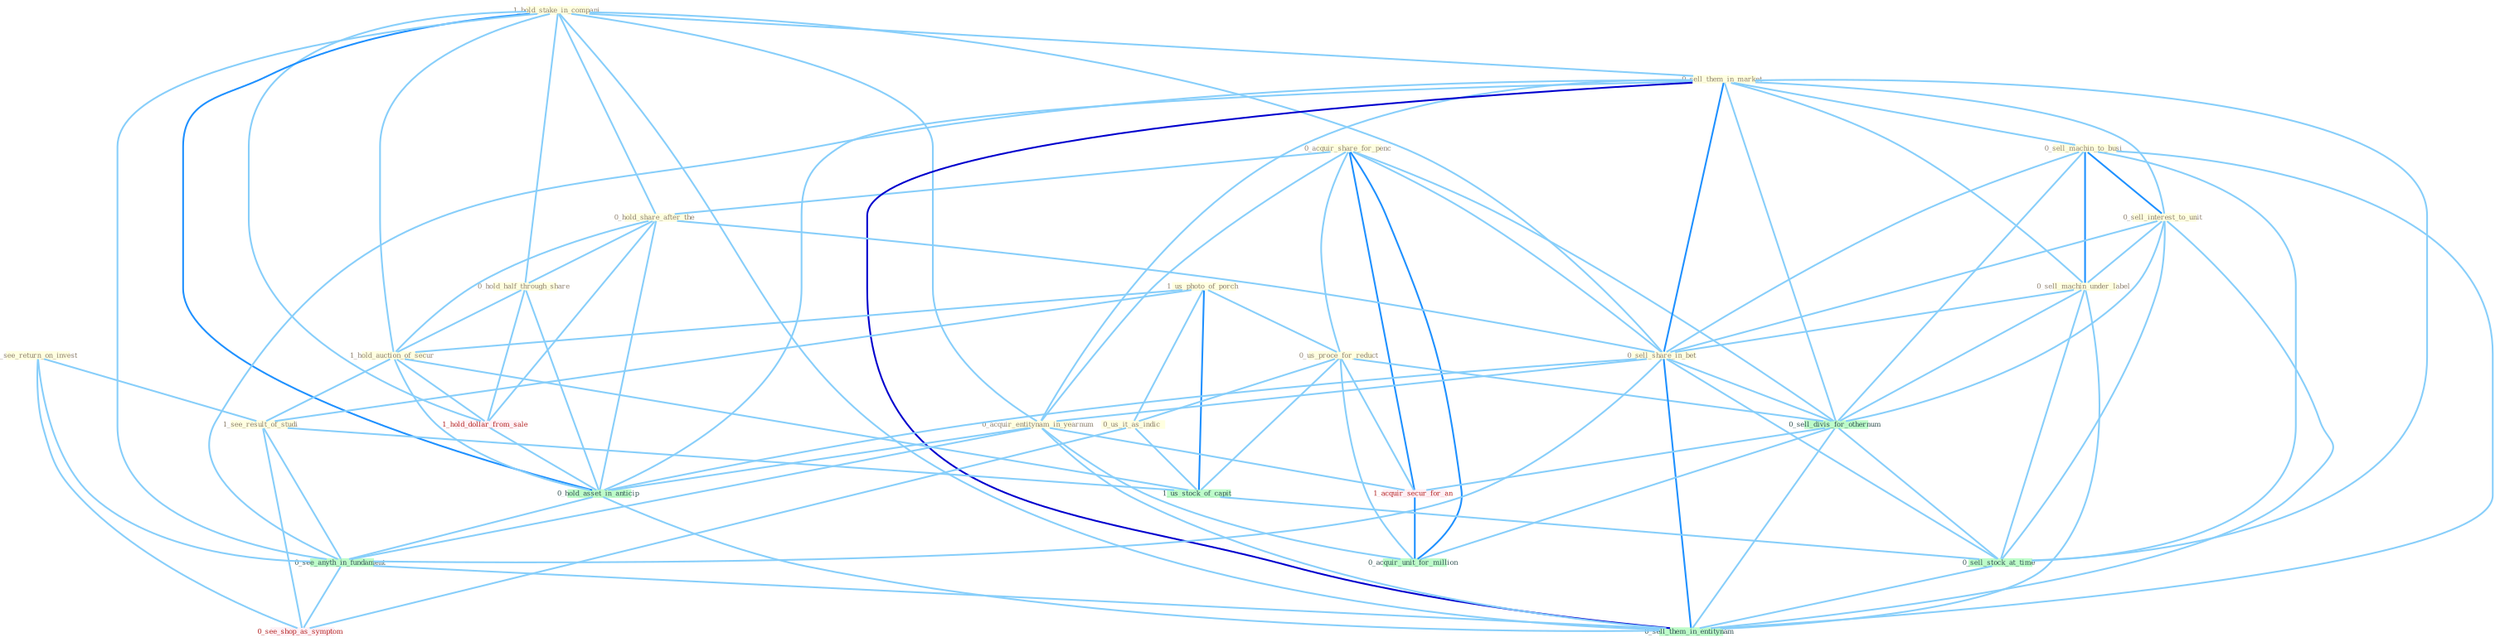 Graph G{ 
    node
    [shape=polygon,style=filled,width=.5,height=.06,color="#BDFCC9",fixedsize=true,fontsize=4,
    fontcolor="#2f4f4f"];
    {node
    [color="#ffffe0", fontcolor="#8b7d6b"] "0_acquir_share_for_penc " "1_hold_stake_in_compani " "0_sell_them_in_market " "1_see_return_on_invest " "0_sell_machin_to_busi " "1_us_photo_of_porch " "0_sell_interest_to_unit " "0_us_proce_for_reduct " "0_sell_machin_under_label " "0_us_it_as_indic " "0_hold_share_after_the " "0_hold_half_through_share " "0_sell_share_in_bet " "1_hold_auction_of_secur " "0_acquir_entitynam_in_yearnum " "1_see_result_of_studi "}
{node [color="#fff0f5", fontcolor="#b22222"] "1_acquir_secur_for_an " "1_hold_dollar_from_sale " "0_see_shop_as_symptom "}
edge [color="#B0E2FF"];

	"0_acquir_share_for_penc " -- "0_us_proce_for_reduct " [w="1", color="#87cefa" ];
	"0_acquir_share_for_penc " -- "0_hold_share_after_the " [w="1", color="#87cefa" ];
	"0_acquir_share_for_penc " -- "0_sell_share_in_bet " [w="1", color="#87cefa" ];
	"0_acquir_share_for_penc " -- "0_acquir_entitynam_in_yearnum " [w="1", color="#87cefa" ];
	"0_acquir_share_for_penc " -- "0_sell_divis_for_othernum " [w="1", color="#87cefa" ];
	"0_acquir_share_for_penc " -- "1_acquir_secur_for_an " [w="2", color="#1e90ff" , len=0.8];
	"0_acquir_share_for_penc " -- "0_acquir_unit_for_million " [w="2", color="#1e90ff" , len=0.8];
	"1_hold_stake_in_compani " -- "0_sell_them_in_market " [w="1", color="#87cefa" ];
	"1_hold_stake_in_compani " -- "0_hold_share_after_the " [w="1", color="#87cefa" ];
	"1_hold_stake_in_compani " -- "0_hold_half_through_share " [w="1", color="#87cefa" ];
	"1_hold_stake_in_compani " -- "0_sell_share_in_bet " [w="1", color="#87cefa" ];
	"1_hold_stake_in_compani " -- "1_hold_auction_of_secur " [w="1", color="#87cefa" ];
	"1_hold_stake_in_compani " -- "0_acquir_entitynam_in_yearnum " [w="1", color="#87cefa" ];
	"1_hold_stake_in_compani " -- "1_hold_dollar_from_sale " [w="1", color="#87cefa" ];
	"1_hold_stake_in_compani " -- "0_hold_asset_in_anticip " [w="2", color="#1e90ff" , len=0.8];
	"1_hold_stake_in_compani " -- "0_see_anyth_in_fundament " [w="1", color="#87cefa" ];
	"1_hold_stake_in_compani " -- "0_sell_them_in_entitynam " [w="1", color="#87cefa" ];
	"0_sell_them_in_market " -- "0_sell_machin_to_busi " [w="1", color="#87cefa" ];
	"0_sell_them_in_market " -- "0_sell_interest_to_unit " [w="1", color="#87cefa" ];
	"0_sell_them_in_market " -- "0_sell_machin_under_label " [w="1", color="#87cefa" ];
	"0_sell_them_in_market " -- "0_sell_share_in_bet " [w="2", color="#1e90ff" , len=0.8];
	"0_sell_them_in_market " -- "0_acquir_entitynam_in_yearnum " [w="1", color="#87cefa" ];
	"0_sell_them_in_market " -- "0_sell_divis_for_othernum " [w="1", color="#87cefa" ];
	"0_sell_them_in_market " -- "0_hold_asset_in_anticip " [w="1", color="#87cefa" ];
	"0_sell_them_in_market " -- "0_sell_stock_at_time " [w="1", color="#87cefa" ];
	"0_sell_them_in_market " -- "0_see_anyth_in_fundament " [w="1", color="#87cefa" ];
	"0_sell_them_in_market " -- "0_sell_them_in_entitynam " [w="3", color="#0000cd" , len=0.6];
	"1_see_return_on_invest " -- "1_see_result_of_studi " [w="1", color="#87cefa" ];
	"1_see_return_on_invest " -- "0_see_anyth_in_fundament " [w="1", color="#87cefa" ];
	"1_see_return_on_invest " -- "0_see_shop_as_symptom " [w="1", color="#87cefa" ];
	"0_sell_machin_to_busi " -- "0_sell_interest_to_unit " [w="2", color="#1e90ff" , len=0.8];
	"0_sell_machin_to_busi " -- "0_sell_machin_under_label " [w="2", color="#1e90ff" , len=0.8];
	"0_sell_machin_to_busi " -- "0_sell_share_in_bet " [w="1", color="#87cefa" ];
	"0_sell_machin_to_busi " -- "0_sell_divis_for_othernum " [w="1", color="#87cefa" ];
	"0_sell_machin_to_busi " -- "0_sell_stock_at_time " [w="1", color="#87cefa" ];
	"0_sell_machin_to_busi " -- "0_sell_them_in_entitynam " [w="1", color="#87cefa" ];
	"1_us_photo_of_porch " -- "0_us_proce_for_reduct " [w="1", color="#87cefa" ];
	"1_us_photo_of_porch " -- "0_us_it_as_indic " [w="1", color="#87cefa" ];
	"1_us_photo_of_porch " -- "1_hold_auction_of_secur " [w="1", color="#87cefa" ];
	"1_us_photo_of_porch " -- "1_see_result_of_studi " [w="1", color="#87cefa" ];
	"1_us_photo_of_porch " -- "1_us_stock_of_capit " [w="2", color="#1e90ff" , len=0.8];
	"0_sell_interest_to_unit " -- "0_sell_machin_under_label " [w="1", color="#87cefa" ];
	"0_sell_interest_to_unit " -- "0_sell_share_in_bet " [w="1", color="#87cefa" ];
	"0_sell_interest_to_unit " -- "0_sell_divis_for_othernum " [w="1", color="#87cefa" ];
	"0_sell_interest_to_unit " -- "0_sell_stock_at_time " [w="1", color="#87cefa" ];
	"0_sell_interest_to_unit " -- "0_sell_them_in_entitynam " [w="1", color="#87cefa" ];
	"0_us_proce_for_reduct " -- "0_us_it_as_indic " [w="1", color="#87cefa" ];
	"0_us_proce_for_reduct " -- "0_sell_divis_for_othernum " [w="1", color="#87cefa" ];
	"0_us_proce_for_reduct " -- "1_acquir_secur_for_an " [w="1", color="#87cefa" ];
	"0_us_proce_for_reduct " -- "1_us_stock_of_capit " [w="1", color="#87cefa" ];
	"0_us_proce_for_reduct " -- "0_acquir_unit_for_million " [w="1", color="#87cefa" ];
	"0_sell_machin_under_label " -- "0_sell_share_in_bet " [w="1", color="#87cefa" ];
	"0_sell_machin_under_label " -- "0_sell_divis_for_othernum " [w="1", color="#87cefa" ];
	"0_sell_machin_under_label " -- "0_sell_stock_at_time " [w="1", color="#87cefa" ];
	"0_sell_machin_under_label " -- "0_sell_them_in_entitynam " [w="1", color="#87cefa" ];
	"0_us_it_as_indic " -- "1_us_stock_of_capit " [w="1", color="#87cefa" ];
	"0_us_it_as_indic " -- "0_see_shop_as_symptom " [w="1", color="#87cefa" ];
	"0_hold_share_after_the " -- "0_hold_half_through_share " [w="1", color="#87cefa" ];
	"0_hold_share_after_the " -- "0_sell_share_in_bet " [w="1", color="#87cefa" ];
	"0_hold_share_after_the " -- "1_hold_auction_of_secur " [w="1", color="#87cefa" ];
	"0_hold_share_after_the " -- "1_hold_dollar_from_sale " [w="1", color="#87cefa" ];
	"0_hold_share_after_the " -- "0_hold_asset_in_anticip " [w="1", color="#87cefa" ];
	"0_hold_half_through_share " -- "1_hold_auction_of_secur " [w="1", color="#87cefa" ];
	"0_hold_half_through_share " -- "1_hold_dollar_from_sale " [w="1", color="#87cefa" ];
	"0_hold_half_through_share " -- "0_hold_asset_in_anticip " [w="1", color="#87cefa" ];
	"0_sell_share_in_bet " -- "0_acquir_entitynam_in_yearnum " [w="1", color="#87cefa" ];
	"0_sell_share_in_bet " -- "0_sell_divis_for_othernum " [w="1", color="#87cefa" ];
	"0_sell_share_in_bet " -- "0_hold_asset_in_anticip " [w="1", color="#87cefa" ];
	"0_sell_share_in_bet " -- "0_sell_stock_at_time " [w="1", color="#87cefa" ];
	"0_sell_share_in_bet " -- "0_see_anyth_in_fundament " [w="1", color="#87cefa" ];
	"0_sell_share_in_bet " -- "0_sell_them_in_entitynam " [w="2", color="#1e90ff" , len=0.8];
	"1_hold_auction_of_secur " -- "1_see_result_of_studi " [w="1", color="#87cefa" ];
	"1_hold_auction_of_secur " -- "1_us_stock_of_capit " [w="1", color="#87cefa" ];
	"1_hold_auction_of_secur " -- "1_hold_dollar_from_sale " [w="1", color="#87cefa" ];
	"1_hold_auction_of_secur " -- "0_hold_asset_in_anticip " [w="1", color="#87cefa" ];
	"0_acquir_entitynam_in_yearnum " -- "1_acquir_secur_for_an " [w="1", color="#87cefa" ];
	"0_acquir_entitynam_in_yearnum " -- "0_hold_asset_in_anticip " [w="1", color="#87cefa" ];
	"0_acquir_entitynam_in_yearnum " -- "0_see_anyth_in_fundament " [w="1", color="#87cefa" ];
	"0_acquir_entitynam_in_yearnum " -- "0_acquir_unit_for_million " [w="1", color="#87cefa" ];
	"0_acquir_entitynam_in_yearnum " -- "0_sell_them_in_entitynam " [w="1", color="#87cefa" ];
	"1_see_result_of_studi " -- "1_us_stock_of_capit " [w="1", color="#87cefa" ];
	"1_see_result_of_studi " -- "0_see_anyth_in_fundament " [w="1", color="#87cefa" ];
	"1_see_result_of_studi " -- "0_see_shop_as_symptom " [w="1", color="#87cefa" ];
	"0_sell_divis_for_othernum " -- "1_acquir_secur_for_an " [w="1", color="#87cefa" ];
	"0_sell_divis_for_othernum " -- "0_sell_stock_at_time " [w="1", color="#87cefa" ];
	"0_sell_divis_for_othernum " -- "0_acquir_unit_for_million " [w="1", color="#87cefa" ];
	"0_sell_divis_for_othernum " -- "0_sell_them_in_entitynam " [w="1", color="#87cefa" ];
	"1_acquir_secur_for_an " -- "0_acquir_unit_for_million " [w="2", color="#1e90ff" , len=0.8];
	"1_us_stock_of_capit " -- "0_sell_stock_at_time " [w="1", color="#87cefa" ];
	"1_hold_dollar_from_sale " -- "0_hold_asset_in_anticip " [w="1", color="#87cefa" ];
	"0_hold_asset_in_anticip " -- "0_see_anyth_in_fundament " [w="1", color="#87cefa" ];
	"0_hold_asset_in_anticip " -- "0_sell_them_in_entitynam " [w="1", color="#87cefa" ];
	"0_sell_stock_at_time " -- "0_sell_them_in_entitynam " [w="1", color="#87cefa" ];
	"0_see_anyth_in_fundament " -- "0_see_shop_as_symptom " [w="1", color="#87cefa" ];
	"0_see_anyth_in_fundament " -- "0_sell_them_in_entitynam " [w="1", color="#87cefa" ];
}